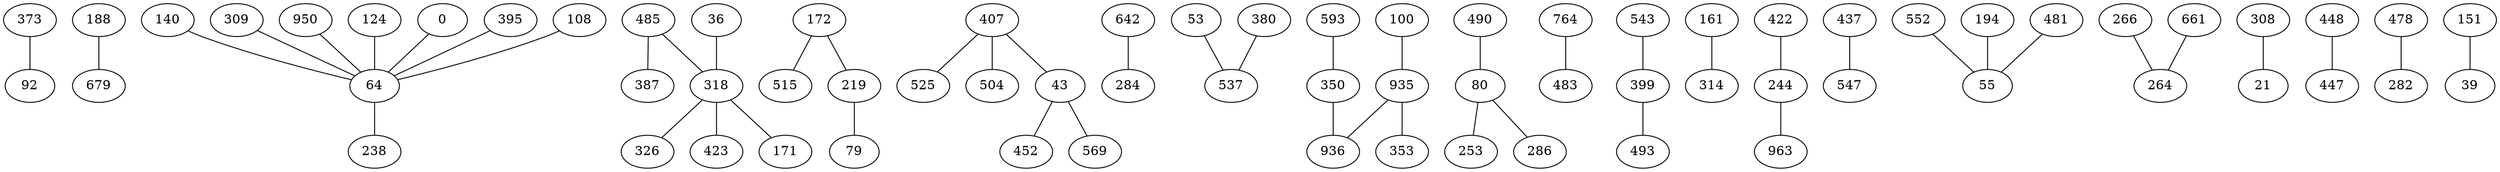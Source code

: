 strict graph "" {
	graph ["edge"="{}",
		file="/Users/felicedeluca/Developer/UofA/mlgd/resources/Dataset2/originalgraphs/EU_core_Layer3-id.dot",
		"graph"="{'file': '/Users/felicedeluca/Developer/UofA/mlgd/resources/Dataset2/originalgraphs/EU_core_Layer3-id.dot'}",
		"node"="{'label': '', 'level': ''}"
	];
	721	 [label=373,
		level=3];
	908	 [label=92,
		level=2];
	721 -- 908;
	45	 [label=188,
		level=3];
	616	 [label=679,
		level=1];
	45 -- 616;
	693	 [label=140,
		level=3];
	13	 [label=64,
		level=1];
	693 -- 13;
	983	 [label=485,
		level=3];
	350	 [label=387,
		level=3];
	983 -- 350;
	441	 [label=318,
		level=1];
	983 -- 441;
	346	 [label=172,
		level=1];
	108	 [label=515,
		level=3];
	346 -- 108;
	224	 [label=219,
		level=3];
	346 -- 224;
	246	 [label=407,
		level=2];
	137	 [label=525,
		level=3];
	246 -- 137;
	490	 [label=504,
		level=3];
	246 -- 490;
	401	 [label=43,
		level=3];
	246 -- 401;
	393	 [label=309,
		level=3];
	393 -- 13;
	788	 [label=642,
		level=1];
	645	 [label=284,
		level=3];
	788 -- 645;
	74	 [label=53,
		level=3];
	96	 [label=537,
		level=2];
	74 -- 96;
	382	 [label=36,
		level=3];
	382 -- 441;
	828	 [label=593,
		level=3];
	651	 [label=350,
		level=1];
	828 -- 651;
	292	 [label=100,
		level=3];
	455	 [label=935,
		level=3];
	292 -- 455;
	949	 [label=353,
		level=3];
	455 -- 949;
	486	 [label=936,
		level=3];
	455 -- 486;
	113	 [label=490,
		level=3];
	728	 [label=80,
		level=1];
	113 -- 728;
	634	 [label=764,
		level=1];
	252	 [label=483,
		level=3];
	634 -- 252;
	51	 [label=543,
		level=3];
	230	 [label=399,
		level=3];
	51 -- 230;
	815	 [label=161,
		level=3];
	787	 [label=314,
		level=1];
	815 -- 787;
	195	 [label=422,
		level=3];
	416	 [label=244,
		level=1];
	195 -- 416;
	651 -- 486;
	809	 [label=493,
		level=1];
	230 -- 809;
	944	 [label=950,
		level=3];
	944 -- 13;
	782	 [label=437,
		level=3];
	851	 [label=547,
		level=1];
	782 -- 851;
	383	 [label=963,
		level=3];
	416 -- 383;
	796	 [label=124,
		level=3];
	796 -- 13;
	445	 [label=552,
		level=3];
	799	 [label=55,
		level=1];
	445 -- 799;
	197	 [label=266,
		level=2];
	580	 [label=264,
		level=3];
	197 -- 580;
	47	 [label=326,
		level=3];
	441 -- 47;
	886	 [label=423,
		level=3];
	441 -- 886;
	98	 [label=171,
		level=3];
	441 -- 98;
	496	 [label=253,
		level=3];
	728 -- 496;
	333	 [label=286,
		level=3];
	728 -- 333;
	265	 [label=308,
		level=3];
	10	 [label=21,
		level=1];
	265 -- 10;
	752	 [label=0,
		level=3];
	752 -- 13;
	277	 [label=79,
		level=3];
	224 -- 277;
	408	 [label=380,
		level=3];
	408 -- 96;
	613	 [label=194,
		level=3];
	613 -- 799;
	126	 [label=448,
		level=3];
	222	 [label=447,
		level=2];
	126 -- 222;
	182	 [label=478,
		level=3];
	769	 [label=282,
		level=1];
	182 -- 769;
	64	 [label=151,
		level=3];
	648	 [label=39,
		level=2];
	64 -- 648;
	889	 [label=661,
		level=3];
	889 -- 580;
	107	 [label=395,
		level=3];
	107 -- 13;
	11	 [label=452,
		level=3];
	401 -- 11;
	165	 [label=569,
		level=3];
	401 -- 165;
	969	 [label=108,
		level=3];
	969 -- 13;
	723	 [label=481,
		level=3];
	723 -- 799;
	214	 [label=238,
		level=3];
	13 -- 214;
}
